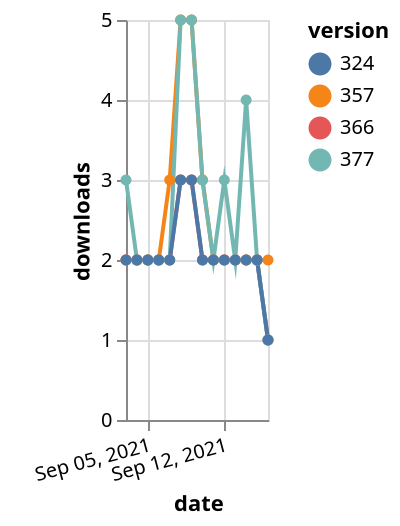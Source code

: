 {"$schema": "https://vega.github.io/schema/vega-lite/v5.json", "description": "A simple bar chart with embedded data.", "data": {"values": [{"date": "2021-09-03", "total": 2334, "delta": 2, "version": "366"}, {"date": "2021-09-04", "total": 2336, "delta": 2, "version": "366"}, {"date": "2021-09-05", "total": 2338, "delta": 2, "version": "366"}, {"date": "2021-09-06", "total": 2340, "delta": 2, "version": "366"}, {"date": "2021-09-07", "total": 2342, "delta": 2, "version": "366"}, {"date": "2021-09-08", "total": 2345, "delta": 3, "version": "366"}, {"date": "2021-09-09", "total": 2348, "delta": 3, "version": "366"}, {"date": "2021-09-10", "total": 2350, "delta": 2, "version": "366"}, {"date": "2021-09-11", "total": 2352, "delta": 2, "version": "366"}, {"date": "2021-09-12", "total": 2354, "delta": 2, "version": "366"}, {"date": "2021-09-13", "total": 2356, "delta": 2, "version": "366"}, {"date": "2021-09-14", "total": 2358, "delta": 2, "version": "366"}, {"date": "2021-09-15", "total": 2360, "delta": 2, "version": "366"}, {"date": "2021-09-16", "total": 2361, "delta": 1, "version": "366"}, {"date": "2021-09-03", "total": 2950, "delta": 2, "version": "357"}, {"date": "2021-09-04", "total": 2952, "delta": 2, "version": "357"}, {"date": "2021-09-05", "total": 2954, "delta": 2, "version": "357"}, {"date": "2021-09-06", "total": 2956, "delta": 2, "version": "357"}, {"date": "2021-09-07", "total": 2959, "delta": 3, "version": "357"}, {"date": "2021-09-08", "total": 2964, "delta": 5, "version": "357"}, {"date": "2021-09-09", "total": 2969, "delta": 5, "version": "357"}, {"date": "2021-09-10", "total": 2972, "delta": 3, "version": "357"}, {"date": "2021-09-11", "total": 2974, "delta": 2, "version": "357"}, {"date": "2021-09-12", "total": 2976, "delta": 2, "version": "357"}, {"date": "2021-09-13", "total": 2978, "delta": 2, "version": "357"}, {"date": "2021-09-14", "total": 2980, "delta": 2, "version": "357"}, {"date": "2021-09-15", "total": 2982, "delta": 2, "version": "357"}, {"date": "2021-09-16", "total": 2984, "delta": 2, "version": "357"}, {"date": "2021-09-03", "total": 2146, "delta": 3, "version": "377"}, {"date": "2021-09-04", "total": 2148, "delta": 2, "version": "377"}, {"date": "2021-09-05", "total": 2150, "delta": 2, "version": "377"}, {"date": "2021-09-06", "total": 2152, "delta": 2, "version": "377"}, {"date": "2021-09-07", "total": 2154, "delta": 2, "version": "377"}, {"date": "2021-09-08", "total": 2159, "delta": 5, "version": "377"}, {"date": "2021-09-09", "total": 2164, "delta": 5, "version": "377"}, {"date": "2021-09-10", "total": 2167, "delta": 3, "version": "377"}, {"date": "2021-09-11", "total": 2169, "delta": 2, "version": "377"}, {"date": "2021-09-12", "total": 2172, "delta": 3, "version": "377"}, {"date": "2021-09-13", "total": 2174, "delta": 2, "version": "377"}, {"date": "2021-09-14", "total": 2178, "delta": 4, "version": "377"}, {"date": "2021-09-15", "total": 2180, "delta": 2, "version": "377"}, {"date": "2021-09-16", "total": 2181, "delta": 1, "version": "377"}, {"date": "2021-09-03", "total": 2606, "delta": 2, "version": "324"}, {"date": "2021-09-04", "total": 2608, "delta": 2, "version": "324"}, {"date": "2021-09-05", "total": 2610, "delta": 2, "version": "324"}, {"date": "2021-09-06", "total": 2612, "delta": 2, "version": "324"}, {"date": "2021-09-07", "total": 2614, "delta": 2, "version": "324"}, {"date": "2021-09-08", "total": 2617, "delta": 3, "version": "324"}, {"date": "2021-09-09", "total": 2620, "delta": 3, "version": "324"}, {"date": "2021-09-10", "total": 2622, "delta": 2, "version": "324"}, {"date": "2021-09-11", "total": 2624, "delta": 2, "version": "324"}, {"date": "2021-09-12", "total": 2626, "delta": 2, "version": "324"}, {"date": "2021-09-13", "total": 2628, "delta": 2, "version": "324"}, {"date": "2021-09-14", "total": 2630, "delta": 2, "version": "324"}, {"date": "2021-09-15", "total": 2632, "delta": 2, "version": "324"}, {"date": "2021-09-16", "total": 2633, "delta": 1, "version": "324"}]}, "width": "container", "mark": {"type": "line", "point": {"filled": true}}, "encoding": {"x": {"field": "date", "type": "temporal", "timeUnit": "yearmonthdate", "title": "date", "axis": {"labelAngle": -15}}, "y": {"field": "delta", "type": "quantitative", "title": "downloads"}, "color": {"field": "version", "type": "nominal"}, "tooltip": {"field": "delta"}}}